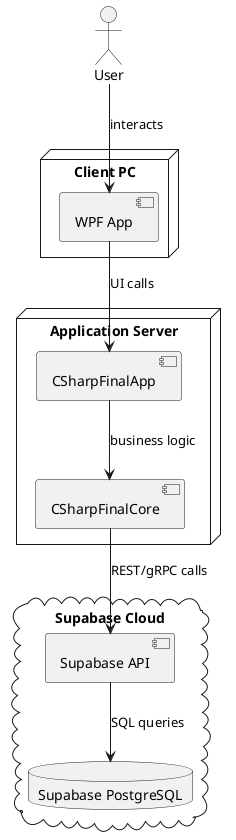 @startuml
' Restaurant Management System Deployment Diagram (with Supabase)

actor User

node "Client PC" {
  [WPF App]
}

node "Application Server" {
  [CSharpFinalCore]
  [CSharpFinalApp]
}

cloud "Supabase Cloud" {
  database "Supabase PostgreSQL" as db
  [Supabase API]
}

User --> [WPF App] : interacts
[WPF App] --> [CSharpFinalApp] : UI calls
[CSharpFinalApp] --> [CSharpFinalCore] : business logic
[CSharpFinalCore] --> [Supabase API] : REST/gRPC calls
[Supabase API] --> db : SQL queries

@enduml

